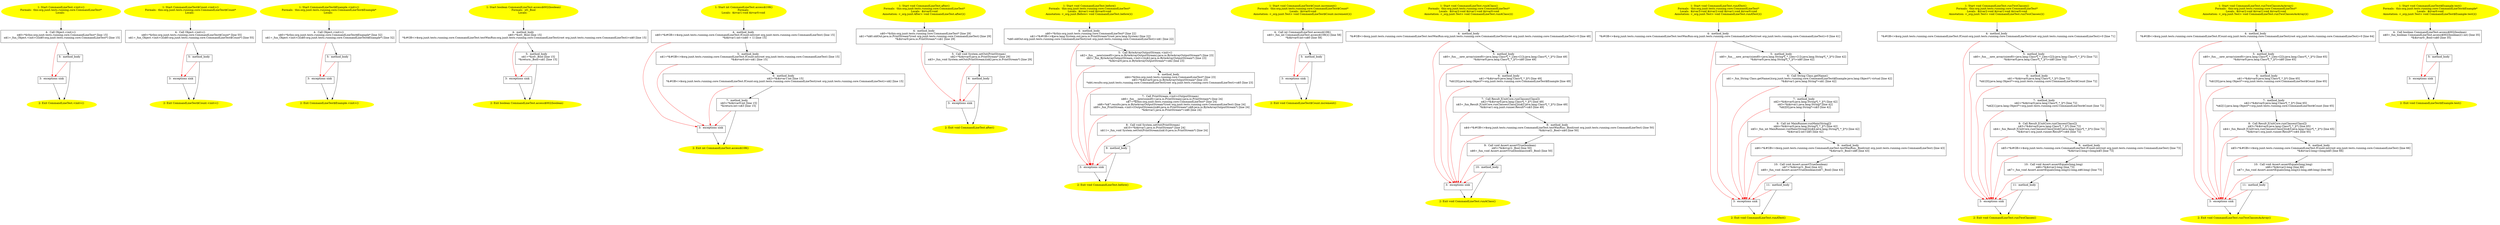 /* @generated */
digraph cfg {
"org.junit.tests.running.core.CommandLineTest.<init>().364cce3603c3205bc1cc486f27583647_1" [label="1: Start CommandLineTest.<init>()\nFormals:  this:org.junit.tests.running.core.CommandLineTest*\nLocals:  \n  " color=yellow style=filled]
	

	 "org.junit.tests.running.core.CommandLineTest.<init>().364cce3603c3205bc1cc486f27583647_1" -> "org.junit.tests.running.core.CommandLineTest.<init>().364cce3603c3205bc1cc486f27583647_4" ;
"org.junit.tests.running.core.CommandLineTest.<init>().364cce3603c3205bc1cc486f27583647_2" [label="2: Exit CommandLineTest.<init>() \n  " color=yellow style=filled]
	

"org.junit.tests.running.core.CommandLineTest.<init>().364cce3603c3205bc1cc486f27583647_3" [label="3:  exceptions sink \n  " shape="box"]
	

	 "org.junit.tests.running.core.CommandLineTest.<init>().364cce3603c3205bc1cc486f27583647_3" -> "org.junit.tests.running.core.CommandLineTest.<init>().364cce3603c3205bc1cc486f27583647_2" ;
"org.junit.tests.running.core.CommandLineTest.<init>().364cce3603c3205bc1cc486f27583647_4" [label="4:  Call Object.<init>() \n   n$0=*&this:org.junit.tests.running.core.CommandLineTest* [line 15]\n  n$1=_fun_Object.<init>()(n$0:org.junit.tests.running.core.CommandLineTest*) [line 15]\n " shape="box"]
	

	 "org.junit.tests.running.core.CommandLineTest.<init>().364cce3603c3205bc1cc486f27583647_4" -> "org.junit.tests.running.core.CommandLineTest.<init>().364cce3603c3205bc1cc486f27583647_5" ;
	 "org.junit.tests.running.core.CommandLineTest.<init>().364cce3603c3205bc1cc486f27583647_4" -> "org.junit.tests.running.core.CommandLineTest.<init>().364cce3603c3205bc1cc486f27583647_3" [color="red" ];
"org.junit.tests.running.core.CommandLineTest.<init>().364cce3603c3205bc1cc486f27583647_5" [label="5:  method_body \n  " shape="box"]
	

	 "org.junit.tests.running.core.CommandLineTest.<init>().364cce3603c3205bc1cc486f27583647_5" -> "org.junit.tests.running.core.CommandLineTest.<init>().364cce3603c3205bc1cc486f27583647_2" ;
	 "org.junit.tests.running.core.CommandLineTest.<init>().364cce3603c3205bc1cc486f27583647_5" -> "org.junit.tests.running.core.CommandLineTest.<init>().364cce3603c3205bc1cc486f27583647_3" [color="red" ];
"org.junit.tests.running.core.CommandLineTest$Count.<init>().e25b0dbac2365cd41deb9ee28bd63b7a_1" [label="1: Start CommandLineTest$Count.<init>()\nFormals:  this:org.junit.tests.running.core.CommandLineTest$Count*\nLocals:  \n  " color=yellow style=filled]
	

	 "org.junit.tests.running.core.CommandLineTest$Count.<init>().e25b0dbac2365cd41deb9ee28bd63b7a_1" -> "org.junit.tests.running.core.CommandLineTest$Count.<init>().e25b0dbac2365cd41deb9ee28bd63b7a_4" ;
"org.junit.tests.running.core.CommandLineTest$Count.<init>().e25b0dbac2365cd41deb9ee28bd63b7a_2" [label="2: Exit CommandLineTest$Count.<init>() \n  " color=yellow style=filled]
	

"org.junit.tests.running.core.CommandLineTest$Count.<init>().e25b0dbac2365cd41deb9ee28bd63b7a_3" [label="3:  exceptions sink \n  " shape="box"]
	

	 "org.junit.tests.running.core.CommandLineTest$Count.<init>().e25b0dbac2365cd41deb9ee28bd63b7a_3" -> "org.junit.tests.running.core.CommandLineTest$Count.<init>().e25b0dbac2365cd41deb9ee28bd63b7a_2" ;
"org.junit.tests.running.core.CommandLineTest$Count.<init>().e25b0dbac2365cd41deb9ee28bd63b7a_4" [label="4:  Call Object.<init>() \n   n$0=*&this:org.junit.tests.running.core.CommandLineTest$Count* [line 55]\n  n$1=_fun_Object.<init>()(n$0:org.junit.tests.running.core.CommandLineTest$Count*) [line 55]\n " shape="box"]
	

	 "org.junit.tests.running.core.CommandLineTest$Count.<init>().e25b0dbac2365cd41deb9ee28bd63b7a_4" -> "org.junit.tests.running.core.CommandLineTest$Count.<init>().e25b0dbac2365cd41deb9ee28bd63b7a_5" ;
	 "org.junit.tests.running.core.CommandLineTest$Count.<init>().e25b0dbac2365cd41deb9ee28bd63b7a_4" -> "org.junit.tests.running.core.CommandLineTest$Count.<init>().e25b0dbac2365cd41deb9ee28bd63b7a_3" [color="red" ];
"org.junit.tests.running.core.CommandLineTest$Count.<init>().e25b0dbac2365cd41deb9ee28bd63b7a_5" [label="5:  method_body \n  " shape="box"]
	

	 "org.junit.tests.running.core.CommandLineTest$Count.<init>().e25b0dbac2365cd41deb9ee28bd63b7a_5" -> "org.junit.tests.running.core.CommandLineTest$Count.<init>().e25b0dbac2365cd41deb9ee28bd63b7a_2" ;
	 "org.junit.tests.running.core.CommandLineTest$Count.<init>().e25b0dbac2365cd41deb9ee28bd63b7a_5" -> "org.junit.tests.running.core.CommandLineTest$Count.<init>().e25b0dbac2365cd41deb9ee28bd63b7a_3" [color="red" ];
"org.junit.tests.running.core.CommandLineTest$Example.<init>().1bb5bf7c57c16b6f73d00420ab14cdc1_1" [label="1: Start CommandLineTest$Example.<init>()\nFormals:  this:org.junit.tests.running.core.CommandLineTest$Example*\nLocals:  \n  " color=yellow style=filled]
	

	 "org.junit.tests.running.core.CommandLineTest$Example.<init>().1bb5bf7c57c16b6f73d00420ab14cdc1_1" -> "org.junit.tests.running.core.CommandLineTest$Example.<init>().1bb5bf7c57c16b6f73d00420ab14cdc1_4" ;
"org.junit.tests.running.core.CommandLineTest$Example.<init>().1bb5bf7c57c16b6f73d00420ab14cdc1_2" [label="2: Exit CommandLineTest$Example.<init>() \n  " color=yellow style=filled]
	

"org.junit.tests.running.core.CommandLineTest$Example.<init>().1bb5bf7c57c16b6f73d00420ab14cdc1_3" [label="3:  exceptions sink \n  " shape="box"]
	

	 "org.junit.tests.running.core.CommandLineTest$Example.<init>().1bb5bf7c57c16b6f73d00420ab14cdc1_3" -> "org.junit.tests.running.core.CommandLineTest$Example.<init>().1bb5bf7c57c16b6f73d00420ab14cdc1_2" ;
"org.junit.tests.running.core.CommandLineTest$Example.<init>().1bb5bf7c57c16b6f73d00420ab14cdc1_4" [label="4:  Call Object.<init>() \n   n$0=*&this:org.junit.tests.running.core.CommandLineTest$Example* [line 32]\n  n$1=_fun_Object.<init>()(n$0:org.junit.tests.running.core.CommandLineTest$Example*) [line 32]\n " shape="box"]
	

	 "org.junit.tests.running.core.CommandLineTest$Example.<init>().1bb5bf7c57c16b6f73d00420ab14cdc1_4" -> "org.junit.tests.running.core.CommandLineTest$Example.<init>().1bb5bf7c57c16b6f73d00420ab14cdc1_5" ;
	 "org.junit.tests.running.core.CommandLineTest$Example.<init>().1bb5bf7c57c16b6f73d00420ab14cdc1_4" -> "org.junit.tests.running.core.CommandLineTest$Example.<init>().1bb5bf7c57c16b6f73d00420ab14cdc1_3" [color="red" ];
"org.junit.tests.running.core.CommandLineTest$Example.<init>().1bb5bf7c57c16b6f73d00420ab14cdc1_5" [label="5:  method_body \n  " shape="box"]
	

	 "org.junit.tests.running.core.CommandLineTest$Example.<init>().1bb5bf7c57c16b6f73d00420ab14cdc1_5" -> "org.junit.tests.running.core.CommandLineTest$Example.<init>().1bb5bf7c57c16b6f73d00420ab14cdc1_2" ;
	 "org.junit.tests.running.core.CommandLineTest$Example.<init>().1bb5bf7c57c16b6f73d00420ab14cdc1_5" -> "org.junit.tests.running.core.CommandLineTest$Example.<init>().1bb5bf7c57c16b6f73d00420ab14cdc1_3" [color="red" ];
"org.junit.tests.running.core.CommandLineTest.access$002(boolean):boolean.7ba6ec621c0671ebbc8199d3befa2f5d_1" [label="1: Start boolean CommandLineTest.access$002(boolean)\nFormals:  x0:_Bool\nLocals:  \n  " color=yellow style=filled]
	

	 "org.junit.tests.running.core.CommandLineTest.access$002(boolean):boolean.7ba6ec621c0671ebbc8199d3befa2f5d_1" -> "org.junit.tests.running.core.CommandLineTest.access$002(boolean):boolean.7ba6ec621c0671ebbc8199d3befa2f5d_4" ;
"org.junit.tests.running.core.CommandLineTest.access$002(boolean):boolean.7ba6ec621c0671ebbc8199d3befa2f5d_2" [label="2: Exit boolean CommandLineTest.access$002(boolean) \n  " color=yellow style=filled]
	

"org.junit.tests.running.core.CommandLineTest.access$002(boolean):boolean.7ba6ec621c0671ebbc8199d3befa2f5d_3" [label="3:  exceptions sink \n  " shape="box"]
	

	 "org.junit.tests.running.core.CommandLineTest.access$002(boolean):boolean.7ba6ec621c0671ebbc8199d3befa2f5d_3" -> "org.junit.tests.running.core.CommandLineTest.access$002(boolean):boolean.7ba6ec621c0671ebbc8199d3befa2f5d_2" ;
"org.junit.tests.running.core.CommandLineTest.access$002(boolean):boolean.7ba6ec621c0671ebbc8199d3befa2f5d_4" [label="4:  method_body \n   n$0=*&x0:_Bool [line 15]\n  *&#GB<>$org.junit.tests.running.core.CommandLineTest.testWasRun:org.junit.tests.running.core.CommandLineTest(root org.junit.tests.running.core.CommandLineTest)=n$0 [line 15]\n " shape="box"]
	

	 "org.junit.tests.running.core.CommandLineTest.access$002(boolean):boolean.7ba6ec621c0671ebbc8199d3befa2f5d_4" -> "org.junit.tests.running.core.CommandLineTest.access$002(boolean):boolean.7ba6ec621c0671ebbc8199d3befa2f5d_5" ;
	 "org.junit.tests.running.core.CommandLineTest.access$002(boolean):boolean.7ba6ec621c0671ebbc8199d3befa2f5d_4" -> "org.junit.tests.running.core.CommandLineTest.access$002(boolean):boolean.7ba6ec621c0671ebbc8199d3befa2f5d_3" [color="red" ];
"org.junit.tests.running.core.CommandLineTest.access$002(boolean):boolean.7ba6ec621c0671ebbc8199d3befa2f5d_5" [label="5:  method_body \n   n$1=*&x0:_Bool [line 15]\n  *&return:_Bool=n$1 [line 15]\n " shape="box"]
	

	 "org.junit.tests.running.core.CommandLineTest.access$002(boolean):boolean.7ba6ec621c0671ebbc8199d3befa2f5d_5" -> "org.junit.tests.running.core.CommandLineTest.access$002(boolean):boolean.7ba6ec621c0671ebbc8199d3befa2f5d_2" ;
	 "org.junit.tests.running.core.CommandLineTest.access$002(boolean):boolean.7ba6ec621c0671ebbc8199d3befa2f5d_5" -> "org.junit.tests.running.core.CommandLineTest.access$002(boolean):boolean.7ba6ec621c0671ebbc8199d3befa2f5d_3" [color="red" ];
"org.junit.tests.running.core.CommandLineTest.access$108():int.fc3654101874e588a6a7722b5a68fa3a_1" [label="1: Start int CommandLineTest.access$108()\nFormals: \nLocals:  $irvar1:void $irvar0:void \n  " color=yellow style=filled]
	

	 "org.junit.tests.running.core.CommandLineTest.access$108():int.fc3654101874e588a6a7722b5a68fa3a_1" -> "org.junit.tests.running.core.CommandLineTest.access$108():int.fc3654101874e588a6a7722b5a68fa3a_4" ;
"org.junit.tests.running.core.CommandLineTest.access$108():int.fc3654101874e588a6a7722b5a68fa3a_2" [label="2: Exit int CommandLineTest.access$108() \n  " color=yellow style=filled]
	

"org.junit.tests.running.core.CommandLineTest.access$108():int.fc3654101874e588a6a7722b5a68fa3a_3" [label="3:  exceptions sink \n  " shape="box"]
	

	 "org.junit.tests.running.core.CommandLineTest.access$108():int.fc3654101874e588a6a7722b5a68fa3a_3" -> "org.junit.tests.running.core.CommandLineTest.access$108():int.fc3654101874e588a6a7722b5a68fa3a_2" ;
"org.junit.tests.running.core.CommandLineTest.access$108():int.fc3654101874e588a6a7722b5a68fa3a_4" [label="4:  method_body \n   n$0=*&#GB<>$org.junit.tests.running.core.CommandLineTest.fCount:int(root org.junit.tests.running.core.CommandLineTest) [line 15]\n  *&$irvar1:int=(n$0 + 1) [line 15]\n " shape="box"]
	

	 "org.junit.tests.running.core.CommandLineTest.access$108():int.fc3654101874e588a6a7722b5a68fa3a_4" -> "org.junit.tests.running.core.CommandLineTest.access$108():int.fc3654101874e588a6a7722b5a68fa3a_5" ;
	 "org.junit.tests.running.core.CommandLineTest.access$108():int.fc3654101874e588a6a7722b5a68fa3a_4" -> "org.junit.tests.running.core.CommandLineTest.access$108():int.fc3654101874e588a6a7722b5a68fa3a_3" [color="red" ];
"org.junit.tests.running.core.CommandLineTest.access$108():int.fc3654101874e588a6a7722b5a68fa3a_5" [label="5:  method_body \n   n$1=*&#GB<>$org.junit.tests.running.core.CommandLineTest.fCount:int(root org.junit.tests.running.core.CommandLineTest) [line 15]\n  *&$irvar0:int=n$1 [line 15]\n " shape="box"]
	

	 "org.junit.tests.running.core.CommandLineTest.access$108():int.fc3654101874e588a6a7722b5a68fa3a_5" -> "org.junit.tests.running.core.CommandLineTest.access$108():int.fc3654101874e588a6a7722b5a68fa3a_6" ;
	 "org.junit.tests.running.core.CommandLineTest.access$108():int.fc3654101874e588a6a7722b5a68fa3a_5" -> "org.junit.tests.running.core.CommandLineTest.access$108():int.fc3654101874e588a6a7722b5a68fa3a_3" [color="red" ];
"org.junit.tests.running.core.CommandLineTest.access$108():int.fc3654101874e588a6a7722b5a68fa3a_6" [label="6:  method_body \n   n$2=*&$irvar1:int [line 15]\n  *&#GB<>$org.junit.tests.running.core.CommandLineTest.fCount:org.junit.tests.running.core.CommandLineTest(root org.junit.tests.running.core.CommandLineTest)=n$2 [line 15]\n " shape="box"]
	

	 "org.junit.tests.running.core.CommandLineTest.access$108():int.fc3654101874e588a6a7722b5a68fa3a_6" -> "org.junit.tests.running.core.CommandLineTest.access$108():int.fc3654101874e588a6a7722b5a68fa3a_7" ;
	 "org.junit.tests.running.core.CommandLineTest.access$108():int.fc3654101874e588a6a7722b5a68fa3a_6" -> "org.junit.tests.running.core.CommandLineTest.access$108():int.fc3654101874e588a6a7722b5a68fa3a_3" [color="red" ];
"org.junit.tests.running.core.CommandLineTest.access$108():int.fc3654101874e588a6a7722b5a68fa3a_7" [label="7:  method_body \n   n$3=*&$irvar0:int [line 15]\n  *&return:int=n$3 [line 15]\n " shape="box"]
	

	 "org.junit.tests.running.core.CommandLineTest.access$108():int.fc3654101874e588a6a7722b5a68fa3a_7" -> "org.junit.tests.running.core.CommandLineTest.access$108():int.fc3654101874e588a6a7722b5a68fa3a_2" ;
	 "org.junit.tests.running.core.CommandLineTest.access$108():int.fc3654101874e588a6a7722b5a68fa3a_7" -> "org.junit.tests.running.core.CommandLineTest.access$108():int.fc3654101874e588a6a7722b5a68fa3a_3" [color="red" ];
"org.junit.tests.running.core.CommandLineTest.after():void.40ab70a39a703015d8ab11a7dddd33df_1" [label="1: Start void CommandLineTest.after()\nFormals:  this:org.junit.tests.running.core.CommandLineTest*\nLocals:  $irvar0:void\nAnnotation: <_org.junit.After> void CommandLineTest.after()() \n  " color=yellow style=filled]
	

	 "org.junit.tests.running.core.CommandLineTest.after():void.40ab70a39a703015d8ab11a7dddd33df_1" -> "org.junit.tests.running.core.CommandLineTest.after():void.40ab70a39a703015d8ab11a7dddd33df_4" ;
"org.junit.tests.running.core.CommandLineTest.after():void.40ab70a39a703015d8ab11a7dddd33df_2" [label="2: Exit void CommandLineTest.after() \n  " color=yellow style=filled]
	

"org.junit.tests.running.core.CommandLineTest.after():void.40ab70a39a703015d8ab11a7dddd33df_3" [label="3:  exceptions sink \n  " shape="box"]
	

	 "org.junit.tests.running.core.CommandLineTest.after():void.40ab70a39a703015d8ab11a7dddd33df_3" -> "org.junit.tests.running.core.CommandLineTest.after():void.40ab70a39a703015d8ab11a7dddd33df_2" ;
"org.junit.tests.running.core.CommandLineTest.after():void.40ab70a39a703015d8ab11a7dddd33df_4" [label="4:  method_body \n   n$0=*&this:org.junit.tests.running.core.CommandLineTest* [line 29]\n  n$1=*n$0.oldOut:java.io.PrintStream*(root org.junit.tests.running.core.CommandLineTest) [line 29]\n  *&$irvar0:java.io.PrintStream*=n$1 [line 29]\n " shape="box"]
	

	 "org.junit.tests.running.core.CommandLineTest.after():void.40ab70a39a703015d8ab11a7dddd33df_4" -> "org.junit.tests.running.core.CommandLineTest.after():void.40ab70a39a703015d8ab11a7dddd33df_5" ;
	 "org.junit.tests.running.core.CommandLineTest.after():void.40ab70a39a703015d8ab11a7dddd33df_4" -> "org.junit.tests.running.core.CommandLineTest.after():void.40ab70a39a703015d8ab11a7dddd33df_3" [color="red" ];
"org.junit.tests.running.core.CommandLineTest.after():void.40ab70a39a703015d8ab11a7dddd33df_5" [label="5:  Call void System.setOut(PrintStream) \n   n$2=*&$irvar0:java.io.PrintStream* [line 29]\n  n$3=_fun_void System.setOut(PrintStream)(n$2:java.io.PrintStream*) [line 29]\n " shape="box"]
	

	 "org.junit.tests.running.core.CommandLineTest.after():void.40ab70a39a703015d8ab11a7dddd33df_5" -> "org.junit.tests.running.core.CommandLineTest.after():void.40ab70a39a703015d8ab11a7dddd33df_6" ;
	 "org.junit.tests.running.core.CommandLineTest.after():void.40ab70a39a703015d8ab11a7dddd33df_5" -> "org.junit.tests.running.core.CommandLineTest.after():void.40ab70a39a703015d8ab11a7dddd33df_3" [color="red" ];
"org.junit.tests.running.core.CommandLineTest.after():void.40ab70a39a703015d8ab11a7dddd33df_6" [label="6:  method_body \n  " shape="box"]
	

	 "org.junit.tests.running.core.CommandLineTest.after():void.40ab70a39a703015d8ab11a7dddd33df_6" -> "org.junit.tests.running.core.CommandLineTest.after():void.40ab70a39a703015d8ab11a7dddd33df_2" ;
	 "org.junit.tests.running.core.CommandLineTest.after():void.40ab70a39a703015d8ab11a7dddd33df_6" -> "org.junit.tests.running.core.CommandLineTest.after():void.40ab70a39a703015d8ab11a7dddd33df_3" [color="red" ];
"org.junit.tests.running.core.CommandLineTest.before():void.485688bfcfd12784f621c52adf731469_1" [label="1: Start void CommandLineTest.before()\nFormals:  this:org.junit.tests.running.core.CommandLineTest*\nLocals:  $irvar1:void $irvar0:void\nAnnotation: <_org.junit.Before> void CommandLineTest.before()() \n  " color=yellow style=filled]
	

	 "org.junit.tests.running.core.CommandLineTest.before():void.485688bfcfd12784f621c52adf731469_1" -> "org.junit.tests.running.core.CommandLineTest.before():void.485688bfcfd12784f621c52adf731469_4" ;
"org.junit.tests.running.core.CommandLineTest.before():void.485688bfcfd12784f621c52adf731469_2" [label="2: Exit void CommandLineTest.before() \n  " color=yellow style=filled]
	

"org.junit.tests.running.core.CommandLineTest.before():void.485688bfcfd12784f621c52adf731469_3" [label="3:  exceptions sink \n  " shape="box"]
	

	 "org.junit.tests.running.core.CommandLineTest.before():void.485688bfcfd12784f621c52adf731469_3" -> "org.junit.tests.running.core.CommandLineTest.before():void.485688bfcfd12784f621c52adf731469_2" ;
"org.junit.tests.running.core.CommandLineTest.before():void.485688bfcfd12784f621c52adf731469_4" [label="4:  method_body \n   n$0=*&this:org.junit.tests.running.core.CommandLineTest* [line 22]\n  n$1=*&#GB<>$java.lang.System.out:java.io.PrintStream*(root java.lang.System) [line 22]\n  *n$0.oldOut:org.junit.tests.running.core.CommandLineTest(root org.junit.tests.running.core.CommandLineTest)=n$1 [line 22]\n " shape="box"]
	

	 "org.junit.tests.running.core.CommandLineTest.before():void.485688bfcfd12784f621c52adf731469_4" -> "org.junit.tests.running.core.CommandLineTest.before():void.485688bfcfd12784f621c52adf731469_5" ;
	 "org.junit.tests.running.core.CommandLineTest.before():void.485688bfcfd12784f621c52adf731469_4" -> "org.junit.tests.running.core.CommandLineTest.before():void.485688bfcfd12784f621c52adf731469_3" [color="red" ];
"org.junit.tests.running.core.CommandLineTest.before():void.485688bfcfd12784f621c52adf731469_5" [label="5:  Call ByteArrayOutputStream.<init>() \n   n$2=_fun___new(sizeof(t=java.io.ByteArrayOutputStream):java.io.ByteArrayOutputStream*) [line 23]\n  n$3=_fun_ByteArrayOutputStream.<init>()(n$2:java.io.ByteArrayOutputStream*) [line 23]\n  *&$irvar0:java.io.ByteArrayOutputStream*=n$2 [line 23]\n " shape="box"]
	

	 "org.junit.tests.running.core.CommandLineTest.before():void.485688bfcfd12784f621c52adf731469_5" -> "org.junit.tests.running.core.CommandLineTest.before():void.485688bfcfd12784f621c52adf731469_6" ;
	 "org.junit.tests.running.core.CommandLineTest.before():void.485688bfcfd12784f621c52adf731469_5" -> "org.junit.tests.running.core.CommandLineTest.before():void.485688bfcfd12784f621c52adf731469_3" [color="red" ];
"org.junit.tests.running.core.CommandLineTest.before():void.485688bfcfd12784f621c52adf731469_6" [label="6:  method_body \n   n$4=*&this:org.junit.tests.running.core.CommandLineTest* [line 23]\n  n$5=*&$irvar0:java.io.ByteArrayOutputStream* [line 23]\n  *n$4.results:org.junit.tests.running.core.CommandLineTest(root org.junit.tests.running.core.CommandLineTest)=n$5 [line 23]\n " shape="box"]
	

	 "org.junit.tests.running.core.CommandLineTest.before():void.485688bfcfd12784f621c52adf731469_6" -> "org.junit.tests.running.core.CommandLineTest.before():void.485688bfcfd12784f621c52adf731469_7" ;
	 "org.junit.tests.running.core.CommandLineTest.before():void.485688bfcfd12784f621c52adf731469_6" -> "org.junit.tests.running.core.CommandLineTest.before():void.485688bfcfd12784f621c52adf731469_3" [color="red" ];
"org.junit.tests.running.core.CommandLineTest.before():void.485688bfcfd12784f621c52adf731469_7" [label="7:  Call PrintStream.<init>(OutputStream) \n   n$6=_fun___new(sizeof(t=java.io.PrintStream):java.io.PrintStream*) [line 24]\n  n$7=*&this:org.junit.tests.running.core.CommandLineTest* [line 24]\n  n$8=*n$7.results:java.io.ByteArrayOutputStream*(root org.junit.tests.running.core.CommandLineTest) [line 24]\n  n$9=_fun_PrintStream.<init>(OutputStream)(n$6:java.io.PrintStream*,n$8:java.io.ByteArrayOutputStream*) [line 24]\n  *&$irvar1:java.io.PrintStream*=n$6 [line 24]\n " shape="box"]
	

	 "org.junit.tests.running.core.CommandLineTest.before():void.485688bfcfd12784f621c52adf731469_7" -> "org.junit.tests.running.core.CommandLineTest.before():void.485688bfcfd12784f621c52adf731469_8" ;
	 "org.junit.tests.running.core.CommandLineTest.before():void.485688bfcfd12784f621c52adf731469_7" -> "org.junit.tests.running.core.CommandLineTest.before():void.485688bfcfd12784f621c52adf731469_3" [color="red" ];
"org.junit.tests.running.core.CommandLineTest.before():void.485688bfcfd12784f621c52adf731469_8" [label="8:  Call void System.setOut(PrintStream) \n   n$10=*&$irvar1:java.io.PrintStream* [line 24]\n  n$11=_fun_void System.setOut(PrintStream)(n$10:java.io.PrintStream*) [line 24]\n " shape="box"]
	

	 "org.junit.tests.running.core.CommandLineTest.before():void.485688bfcfd12784f621c52adf731469_8" -> "org.junit.tests.running.core.CommandLineTest.before():void.485688bfcfd12784f621c52adf731469_9" ;
	 "org.junit.tests.running.core.CommandLineTest.before():void.485688bfcfd12784f621c52adf731469_8" -> "org.junit.tests.running.core.CommandLineTest.before():void.485688bfcfd12784f621c52adf731469_3" [color="red" ];
"org.junit.tests.running.core.CommandLineTest.before():void.485688bfcfd12784f621c52adf731469_9" [label="9:  method_body \n  " shape="box"]
	

	 "org.junit.tests.running.core.CommandLineTest.before():void.485688bfcfd12784f621c52adf731469_9" -> "org.junit.tests.running.core.CommandLineTest.before():void.485688bfcfd12784f621c52adf731469_2" ;
	 "org.junit.tests.running.core.CommandLineTest.before():void.485688bfcfd12784f621c52adf731469_9" -> "org.junit.tests.running.core.CommandLineTest.before():void.485688bfcfd12784f621c52adf731469_3" [color="red" ];
"org.junit.tests.running.core.CommandLineTest$Count.increment():void.8dee3e00a0cf6829e2a9ecafc780caec_1" [label="1: Start void CommandLineTest$Count.increment()\nFormals:  this:org.junit.tests.running.core.CommandLineTest$Count*\nLocals:  $irvar0:void\nAnnotation: <_org.junit.Test> void CommandLineTest$Count.increment()() \n  " color=yellow style=filled]
	

	 "org.junit.tests.running.core.CommandLineTest$Count.increment():void.8dee3e00a0cf6829e2a9ecafc780caec_1" -> "org.junit.tests.running.core.CommandLineTest$Count.increment():void.8dee3e00a0cf6829e2a9ecafc780caec_4" ;
"org.junit.tests.running.core.CommandLineTest$Count.increment():void.8dee3e00a0cf6829e2a9ecafc780caec_2" [label="2: Exit void CommandLineTest$Count.increment() \n  " color=yellow style=filled]
	

"org.junit.tests.running.core.CommandLineTest$Count.increment():void.8dee3e00a0cf6829e2a9ecafc780caec_3" [label="3:  exceptions sink \n  " shape="box"]
	

	 "org.junit.tests.running.core.CommandLineTest$Count.increment():void.8dee3e00a0cf6829e2a9ecafc780caec_3" -> "org.junit.tests.running.core.CommandLineTest$Count.increment():void.8dee3e00a0cf6829e2a9ecafc780caec_2" ;
"org.junit.tests.running.core.CommandLineTest$Count.increment():void.8dee3e00a0cf6829e2a9ecafc780caec_4" [label="4:  Call int CommandLineTest.access$108() \n   n$0=_fun_int CommandLineTest.access$108()() [line 58]\n  *&$irvar0:int=n$0 [line 58]\n " shape="box"]
	

	 "org.junit.tests.running.core.CommandLineTest$Count.increment():void.8dee3e00a0cf6829e2a9ecafc780caec_4" -> "org.junit.tests.running.core.CommandLineTest$Count.increment():void.8dee3e00a0cf6829e2a9ecafc780caec_5" ;
	 "org.junit.tests.running.core.CommandLineTest$Count.increment():void.8dee3e00a0cf6829e2a9ecafc780caec_4" -> "org.junit.tests.running.core.CommandLineTest$Count.increment():void.8dee3e00a0cf6829e2a9ecafc780caec_3" [color="red" ];
"org.junit.tests.running.core.CommandLineTest$Count.increment():void.8dee3e00a0cf6829e2a9ecafc780caec_5" [label="5:  method_body \n  " shape="box"]
	

	 "org.junit.tests.running.core.CommandLineTest$Count.increment():void.8dee3e00a0cf6829e2a9ecafc780caec_5" -> "org.junit.tests.running.core.CommandLineTest$Count.increment():void.8dee3e00a0cf6829e2a9ecafc780caec_2" ;
	 "org.junit.tests.running.core.CommandLineTest$Count.increment():void.8dee3e00a0cf6829e2a9ecafc780caec_5" -> "org.junit.tests.running.core.CommandLineTest$Count.increment():void.8dee3e00a0cf6829e2a9ecafc780caec_3" [color="red" ];
"org.junit.tests.running.core.CommandLineTest.runAClass():void.3b772e4c5e41f60da26725aea394eea7_1" [label="1: Start void CommandLineTest.runAClass()\nFormals:  this:org.junit.tests.running.core.CommandLineTest*\nLocals:  $irvar2:void $irvar1:void $irvar0:void\nAnnotation: <_org.junit.Test> void CommandLineTest.runAClass()() \n  " color=yellow style=filled]
	

	 "org.junit.tests.running.core.CommandLineTest.runAClass():void.3b772e4c5e41f60da26725aea394eea7_1" -> "org.junit.tests.running.core.CommandLineTest.runAClass():void.3b772e4c5e41f60da26725aea394eea7_4" ;
"org.junit.tests.running.core.CommandLineTest.runAClass():void.3b772e4c5e41f60da26725aea394eea7_2" [label="2: Exit void CommandLineTest.runAClass() \n  " color=yellow style=filled]
	

"org.junit.tests.running.core.CommandLineTest.runAClass():void.3b772e4c5e41f60da26725aea394eea7_3" [label="3:  exceptions sink \n  " shape="box"]
	

	 "org.junit.tests.running.core.CommandLineTest.runAClass():void.3b772e4c5e41f60da26725aea394eea7_3" -> "org.junit.tests.running.core.CommandLineTest.runAClass():void.3b772e4c5e41f60da26725aea394eea7_2" ;
"org.junit.tests.running.core.CommandLineTest.runAClass():void.3b772e4c5e41f60da26725aea394eea7_4" [label="4:  method_body \n   *&#GB<>$org.junit.tests.running.core.CommandLineTest.testWasRun:org.junit.tests.running.core.CommandLineTest(root org.junit.tests.running.core.CommandLineTest)=0 [line 48]\n " shape="box"]
	

	 "org.junit.tests.running.core.CommandLineTest.runAClass():void.3b772e4c5e41f60da26725aea394eea7_4" -> "org.junit.tests.running.core.CommandLineTest.runAClass():void.3b772e4c5e41f60da26725aea394eea7_5" ;
	 "org.junit.tests.running.core.CommandLineTest.runAClass():void.3b772e4c5e41f60da26725aea394eea7_4" -> "org.junit.tests.running.core.CommandLineTest.runAClass():void.3b772e4c5e41f60da26725aea394eea7_3" [color="red" ];
"org.junit.tests.running.core.CommandLineTest.runAClass():void.3b772e4c5e41f60da26725aea394eea7_5" [label="5:  method_body \n   n$0=_fun___new_array(sizeof(t=java.lang.Class*[_*_];len=[1]):java.lang.Class*[_*_](*)) [line 49]\n  *&$irvar0:java.lang.Class*[_*_](*)=n$0 [line 49]\n " shape="box"]
	

	 "org.junit.tests.running.core.CommandLineTest.runAClass():void.3b772e4c5e41f60da26725aea394eea7_5" -> "org.junit.tests.running.core.CommandLineTest.runAClass():void.3b772e4c5e41f60da26725aea394eea7_6" ;
	 "org.junit.tests.running.core.CommandLineTest.runAClass():void.3b772e4c5e41f60da26725aea394eea7_5" -> "org.junit.tests.running.core.CommandLineTest.runAClass():void.3b772e4c5e41f60da26725aea394eea7_3" [color="red" ];
"org.junit.tests.running.core.CommandLineTest.runAClass():void.3b772e4c5e41f60da26725aea394eea7_6" [label="6:  method_body \n   n$1=*&$irvar0:java.lang.Class*[_*_](*) [line 49]\n  *n$1[0]:java.lang.Object*=org.junit.tests.running.core.CommandLineTest$Example [line 49]\n " shape="box"]
	

	 "org.junit.tests.running.core.CommandLineTest.runAClass():void.3b772e4c5e41f60da26725aea394eea7_6" -> "org.junit.tests.running.core.CommandLineTest.runAClass():void.3b772e4c5e41f60da26725aea394eea7_7" ;
	 "org.junit.tests.running.core.CommandLineTest.runAClass():void.3b772e4c5e41f60da26725aea394eea7_6" -> "org.junit.tests.running.core.CommandLineTest.runAClass():void.3b772e4c5e41f60da26725aea394eea7_3" [color="red" ];
"org.junit.tests.running.core.CommandLineTest.runAClass():void.3b772e4c5e41f60da26725aea394eea7_7" [label="7:  Call Result JUnitCore.runClasses(Class[]) \n   n$2=*&$irvar0:java.lang.Class*[_*_](*) [line 49]\n  n$3=_fun_Result JUnitCore.runClasses(Class[])(n$2:java.lang.Class*[_*_](*)) [line 49]\n  *&$irvar1:org.junit.runner.Result*=n$3 [line 49]\n " shape="box"]
	

	 "org.junit.tests.running.core.CommandLineTest.runAClass():void.3b772e4c5e41f60da26725aea394eea7_7" -> "org.junit.tests.running.core.CommandLineTest.runAClass():void.3b772e4c5e41f60da26725aea394eea7_8" ;
	 "org.junit.tests.running.core.CommandLineTest.runAClass():void.3b772e4c5e41f60da26725aea394eea7_7" -> "org.junit.tests.running.core.CommandLineTest.runAClass():void.3b772e4c5e41f60da26725aea394eea7_3" [color="red" ];
"org.junit.tests.running.core.CommandLineTest.runAClass():void.3b772e4c5e41f60da26725aea394eea7_8" [label="8:  method_body \n   n$4=*&#GB<>$org.junit.tests.running.core.CommandLineTest.testWasRun:_Bool(root org.junit.tests.running.core.CommandLineTest) [line 50]\n  *&$irvar2:_Bool=n$4 [line 50]\n " shape="box"]
	

	 "org.junit.tests.running.core.CommandLineTest.runAClass():void.3b772e4c5e41f60da26725aea394eea7_8" -> "org.junit.tests.running.core.CommandLineTest.runAClass():void.3b772e4c5e41f60da26725aea394eea7_9" ;
	 "org.junit.tests.running.core.CommandLineTest.runAClass():void.3b772e4c5e41f60da26725aea394eea7_8" -> "org.junit.tests.running.core.CommandLineTest.runAClass():void.3b772e4c5e41f60da26725aea394eea7_3" [color="red" ];
"org.junit.tests.running.core.CommandLineTest.runAClass():void.3b772e4c5e41f60da26725aea394eea7_9" [label="9:  Call void Assert.assertTrue(boolean) \n   n$5=*&$irvar2:_Bool [line 50]\n  n$6=_fun_void Assert.assertTrue(boolean)(n$5:_Bool) [line 50]\n " shape="box"]
	

	 "org.junit.tests.running.core.CommandLineTest.runAClass():void.3b772e4c5e41f60da26725aea394eea7_9" -> "org.junit.tests.running.core.CommandLineTest.runAClass():void.3b772e4c5e41f60da26725aea394eea7_10" ;
	 "org.junit.tests.running.core.CommandLineTest.runAClass():void.3b772e4c5e41f60da26725aea394eea7_9" -> "org.junit.tests.running.core.CommandLineTest.runAClass():void.3b772e4c5e41f60da26725aea394eea7_3" [color="red" ];
"org.junit.tests.running.core.CommandLineTest.runAClass():void.3b772e4c5e41f60da26725aea394eea7_10" [label="10:  method_body \n  " shape="box"]
	

	 "org.junit.tests.running.core.CommandLineTest.runAClass():void.3b772e4c5e41f60da26725aea394eea7_10" -> "org.junit.tests.running.core.CommandLineTest.runAClass():void.3b772e4c5e41f60da26725aea394eea7_2" ;
	 "org.junit.tests.running.core.CommandLineTest.runAClass():void.3b772e4c5e41f60da26725aea394eea7_10" -> "org.junit.tests.running.core.CommandLineTest.runAClass():void.3b772e4c5e41f60da26725aea394eea7_3" [color="red" ];
"org.junit.tests.running.core.CommandLineTest.runATest():void.3e07a0fe8d4194c3d81ebabe9ff9265f_1" [label="1: Start void CommandLineTest.runATest()\nFormals:  this:org.junit.tests.running.core.CommandLineTest*\nLocals:  $irvar3:void $irvar2:void $irvar1:void $irvar0:void\nAnnotation: <_org.junit.Test> void CommandLineTest.runATest()() \n  " color=yellow style=filled]
	

	 "org.junit.tests.running.core.CommandLineTest.runATest():void.3e07a0fe8d4194c3d81ebabe9ff9265f_1" -> "org.junit.tests.running.core.CommandLineTest.runATest():void.3e07a0fe8d4194c3d81ebabe9ff9265f_4" ;
"org.junit.tests.running.core.CommandLineTest.runATest():void.3e07a0fe8d4194c3d81ebabe9ff9265f_2" [label="2: Exit void CommandLineTest.runATest() \n  " color=yellow style=filled]
	

"org.junit.tests.running.core.CommandLineTest.runATest():void.3e07a0fe8d4194c3d81ebabe9ff9265f_3" [label="3:  exceptions sink \n  " shape="box"]
	

	 "org.junit.tests.running.core.CommandLineTest.runATest():void.3e07a0fe8d4194c3d81ebabe9ff9265f_3" -> "org.junit.tests.running.core.CommandLineTest.runATest():void.3e07a0fe8d4194c3d81ebabe9ff9265f_2" ;
"org.junit.tests.running.core.CommandLineTest.runATest():void.3e07a0fe8d4194c3d81ebabe9ff9265f_4" [label="4:  method_body \n   *&#GB<>$org.junit.tests.running.core.CommandLineTest.testWasRun:org.junit.tests.running.core.CommandLineTest(root org.junit.tests.running.core.CommandLineTest)=0 [line 41]\n " shape="box"]
	

	 "org.junit.tests.running.core.CommandLineTest.runATest():void.3e07a0fe8d4194c3d81ebabe9ff9265f_4" -> "org.junit.tests.running.core.CommandLineTest.runATest():void.3e07a0fe8d4194c3d81ebabe9ff9265f_5" ;
	 "org.junit.tests.running.core.CommandLineTest.runATest():void.3e07a0fe8d4194c3d81ebabe9ff9265f_4" -> "org.junit.tests.running.core.CommandLineTest.runATest():void.3e07a0fe8d4194c3d81ebabe9ff9265f_3" [color="red" ];
"org.junit.tests.running.core.CommandLineTest.runATest():void.3e07a0fe8d4194c3d81ebabe9ff9265f_5" [label="5:  method_body \n   n$0=_fun___new_array(sizeof(t=java.lang.String*[_*_];len=[1]):java.lang.String*[_*_](*)) [line 42]\n  *&$irvar0:java.lang.String*[_*_](*)=n$0 [line 42]\n " shape="box"]
	

	 "org.junit.tests.running.core.CommandLineTest.runATest():void.3e07a0fe8d4194c3d81ebabe9ff9265f_5" -> "org.junit.tests.running.core.CommandLineTest.runATest():void.3e07a0fe8d4194c3d81ebabe9ff9265f_6" ;
	 "org.junit.tests.running.core.CommandLineTest.runATest():void.3e07a0fe8d4194c3d81ebabe9ff9265f_5" -> "org.junit.tests.running.core.CommandLineTest.runATest():void.3e07a0fe8d4194c3d81ebabe9ff9265f_3" [color="red" ];
"org.junit.tests.running.core.CommandLineTest.runATest():void.3e07a0fe8d4194c3d81ebabe9ff9265f_6" [label="6:  Call String Class.getName() \n   n$1=_fun_String Class.getName()(org.junit.tests.running.core.CommandLineTest$Example:java.lang.Object*) virtual [line 42]\n  *&$irvar1:java.lang.String*=n$1 [line 42]\n " shape="box"]
	

	 "org.junit.tests.running.core.CommandLineTest.runATest():void.3e07a0fe8d4194c3d81ebabe9ff9265f_6" -> "org.junit.tests.running.core.CommandLineTest.runATest():void.3e07a0fe8d4194c3d81ebabe9ff9265f_7" ;
	 "org.junit.tests.running.core.CommandLineTest.runATest():void.3e07a0fe8d4194c3d81ebabe9ff9265f_6" -> "org.junit.tests.running.core.CommandLineTest.runATest():void.3e07a0fe8d4194c3d81ebabe9ff9265f_3" [color="red" ];
"org.junit.tests.running.core.CommandLineTest.runATest():void.3e07a0fe8d4194c3d81ebabe9ff9265f_7" [label="7:  method_body \n   n$2=*&$irvar0:java.lang.String*[_*_](*) [line 42]\n  n$3=*&$irvar1:java.lang.String* [line 42]\n  *n$2[0]:java.lang.String*=n$3 [line 42]\n " shape="box"]
	

	 "org.junit.tests.running.core.CommandLineTest.runATest():void.3e07a0fe8d4194c3d81ebabe9ff9265f_7" -> "org.junit.tests.running.core.CommandLineTest.runATest():void.3e07a0fe8d4194c3d81ebabe9ff9265f_8" ;
	 "org.junit.tests.running.core.CommandLineTest.runATest():void.3e07a0fe8d4194c3d81ebabe9ff9265f_7" -> "org.junit.tests.running.core.CommandLineTest.runATest():void.3e07a0fe8d4194c3d81ebabe9ff9265f_3" [color="red" ];
"org.junit.tests.running.core.CommandLineTest.runATest():void.3e07a0fe8d4194c3d81ebabe9ff9265f_8" [label="8:  Call int MainRunner.runMain(String[]) \n   n$4=*&$irvar0:java.lang.String*[_*_](*) [line 42]\n  n$5=_fun_int MainRunner.runMain(String[])(n$4:java.lang.String*[_*_](*)) [line 42]\n  *&$irvar2:int=n$5 [line 42]\n " shape="box"]
	

	 "org.junit.tests.running.core.CommandLineTest.runATest():void.3e07a0fe8d4194c3d81ebabe9ff9265f_8" -> "org.junit.tests.running.core.CommandLineTest.runATest():void.3e07a0fe8d4194c3d81ebabe9ff9265f_9" ;
	 "org.junit.tests.running.core.CommandLineTest.runATest():void.3e07a0fe8d4194c3d81ebabe9ff9265f_8" -> "org.junit.tests.running.core.CommandLineTest.runATest():void.3e07a0fe8d4194c3d81ebabe9ff9265f_3" [color="red" ];
"org.junit.tests.running.core.CommandLineTest.runATest():void.3e07a0fe8d4194c3d81ebabe9ff9265f_9" [label="9:  method_body \n   n$6=*&#GB<>$org.junit.tests.running.core.CommandLineTest.testWasRun:_Bool(root org.junit.tests.running.core.CommandLineTest) [line 43]\n  *&$irvar3:_Bool=n$6 [line 43]\n " shape="box"]
	

	 "org.junit.tests.running.core.CommandLineTest.runATest():void.3e07a0fe8d4194c3d81ebabe9ff9265f_9" -> "org.junit.tests.running.core.CommandLineTest.runATest():void.3e07a0fe8d4194c3d81ebabe9ff9265f_10" ;
	 "org.junit.tests.running.core.CommandLineTest.runATest():void.3e07a0fe8d4194c3d81ebabe9ff9265f_9" -> "org.junit.tests.running.core.CommandLineTest.runATest():void.3e07a0fe8d4194c3d81ebabe9ff9265f_3" [color="red" ];
"org.junit.tests.running.core.CommandLineTest.runATest():void.3e07a0fe8d4194c3d81ebabe9ff9265f_10" [label="10:  Call void Assert.assertTrue(boolean) \n   n$7=*&$irvar3:_Bool [line 43]\n  n$8=_fun_void Assert.assertTrue(boolean)(n$7:_Bool) [line 43]\n " shape="box"]
	

	 "org.junit.tests.running.core.CommandLineTest.runATest():void.3e07a0fe8d4194c3d81ebabe9ff9265f_10" -> "org.junit.tests.running.core.CommandLineTest.runATest():void.3e07a0fe8d4194c3d81ebabe9ff9265f_11" ;
	 "org.junit.tests.running.core.CommandLineTest.runATest():void.3e07a0fe8d4194c3d81ebabe9ff9265f_10" -> "org.junit.tests.running.core.CommandLineTest.runATest():void.3e07a0fe8d4194c3d81ebabe9ff9265f_3" [color="red" ];
"org.junit.tests.running.core.CommandLineTest.runATest():void.3e07a0fe8d4194c3d81ebabe9ff9265f_11" [label="11:  method_body \n  " shape="box"]
	

	 "org.junit.tests.running.core.CommandLineTest.runATest():void.3e07a0fe8d4194c3d81ebabe9ff9265f_11" -> "org.junit.tests.running.core.CommandLineTest.runATest():void.3e07a0fe8d4194c3d81ebabe9ff9265f_2" ;
	 "org.junit.tests.running.core.CommandLineTest.runATest():void.3e07a0fe8d4194c3d81ebabe9ff9265f_11" -> "org.junit.tests.running.core.CommandLineTest.runATest():void.3e07a0fe8d4194c3d81ebabe9ff9265f_3" [color="red" ];
"org.junit.tests.running.core.CommandLineTest.runTwoClasses():void.127ddc4d0a3cc390e4c16bb778bd857a_1" [label="1: Start void CommandLineTest.runTwoClasses()\nFormals:  this:org.junit.tests.running.core.CommandLineTest*\nLocals:  $irvar2:void $irvar1:void $irvar0:void\nAnnotation: <_org.junit.Test> void CommandLineTest.runTwoClasses()() \n  " color=yellow style=filled]
	

	 "org.junit.tests.running.core.CommandLineTest.runTwoClasses():void.127ddc4d0a3cc390e4c16bb778bd857a_1" -> "org.junit.tests.running.core.CommandLineTest.runTwoClasses():void.127ddc4d0a3cc390e4c16bb778bd857a_4" ;
"org.junit.tests.running.core.CommandLineTest.runTwoClasses():void.127ddc4d0a3cc390e4c16bb778bd857a_2" [label="2: Exit void CommandLineTest.runTwoClasses() \n  " color=yellow style=filled]
	

"org.junit.tests.running.core.CommandLineTest.runTwoClasses():void.127ddc4d0a3cc390e4c16bb778bd857a_3" [label="3:  exceptions sink \n  " shape="box"]
	

	 "org.junit.tests.running.core.CommandLineTest.runTwoClasses():void.127ddc4d0a3cc390e4c16bb778bd857a_3" -> "org.junit.tests.running.core.CommandLineTest.runTwoClasses():void.127ddc4d0a3cc390e4c16bb778bd857a_2" ;
"org.junit.tests.running.core.CommandLineTest.runTwoClasses():void.127ddc4d0a3cc390e4c16bb778bd857a_4" [label="4:  method_body \n   *&#GB<>$org.junit.tests.running.core.CommandLineTest.fCount:org.junit.tests.running.core.CommandLineTest(root org.junit.tests.running.core.CommandLineTest)=0 [line 71]\n " shape="box"]
	

	 "org.junit.tests.running.core.CommandLineTest.runTwoClasses():void.127ddc4d0a3cc390e4c16bb778bd857a_4" -> "org.junit.tests.running.core.CommandLineTest.runTwoClasses():void.127ddc4d0a3cc390e4c16bb778bd857a_5" ;
	 "org.junit.tests.running.core.CommandLineTest.runTwoClasses():void.127ddc4d0a3cc390e4c16bb778bd857a_4" -> "org.junit.tests.running.core.CommandLineTest.runTwoClasses():void.127ddc4d0a3cc390e4c16bb778bd857a_3" [color="red" ];
"org.junit.tests.running.core.CommandLineTest.runTwoClasses():void.127ddc4d0a3cc390e4c16bb778bd857a_5" [label="5:  method_body \n   n$0=_fun___new_array(sizeof(t=java.lang.Class*[_*_];len=[2]):java.lang.Class*[_*_](*)) [line 72]\n  *&$irvar0:java.lang.Class*[_*_](*)=n$0 [line 72]\n " shape="box"]
	

	 "org.junit.tests.running.core.CommandLineTest.runTwoClasses():void.127ddc4d0a3cc390e4c16bb778bd857a_5" -> "org.junit.tests.running.core.CommandLineTest.runTwoClasses():void.127ddc4d0a3cc390e4c16bb778bd857a_6" ;
	 "org.junit.tests.running.core.CommandLineTest.runTwoClasses():void.127ddc4d0a3cc390e4c16bb778bd857a_5" -> "org.junit.tests.running.core.CommandLineTest.runTwoClasses():void.127ddc4d0a3cc390e4c16bb778bd857a_3" [color="red" ];
"org.junit.tests.running.core.CommandLineTest.runTwoClasses():void.127ddc4d0a3cc390e4c16bb778bd857a_6" [label="6:  method_body \n   n$1=*&$irvar0:java.lang.Class*[_*_](*) [line 72]\n  *n$1[0]:java.lang.Object*=org.junit.tests.running.core.CommandLineTest$Count [line 72]\n " shape="box"]
	

	 "org.junit.tests.running.core.CommandLineTest.runTwoClasses():void.127ddc4d0a3cc390e4c16bb778bd857a_6" -> "org.junit.tests.running.core.CommandLineTest.runTwoClasses():void.127ddc4d0a3cc390e4c16bb778bd857a_7" ;
	 "org.junit.tests.running.core.CommandLineTest.runTwoClasses():void.127ddc4d0a3cc390e4c16bb778bd857a_6" -> "org.junit.tests.running.core.CommandLineTest.runTwoClasses():void.127ddc4d0a3cc390e4c16bb778bd857a_3" [color="red" ];
"org.junit.tests.running.core.CommandLineTest.runTwoClasses():void.127ddc4d0a3cc390e4c16bb778bd857a_7" [label="7:  method_body \n   n$2=*&$irvar0:java.lang.Class*[_*_](*) [line 72]\n  *n$2[1]:java.lang.Object*=org.junit.tests.running.core.CommandLineTest$Count [line 72]\n " shape="box"]
	

	 "org.junit.tests.running.core.CommandLineTest.runTwoClasses():void.127ddc4d0a3cc390e4c16bb778bd857a_7" -> "org.junit.tests.running.core.CommandLineTest.runTwoClasses():void.127ddc4d0a3cc390e4c16bb778bd857a_8" ;
	 "org.junit.tests.running.core.CommandLineTest.runTwoClasses():void.127ddc4d0a3cc390e4c16bb778bd857a_7" -> "org.junit.tests.running.core.CommandLineTest.runTwoClasses():void.127ddc4d0a3cc390e4c16bb778bd857a_3" [color="red" ];
"org.junit.tests.running.core.CommandLineTest.runTwoClasses():void.127ddc4d0a3cc390e4c16bb778bd857a_8" [label="8:  Call Result JUnitCore.runClasses(Class[]) \n   n$3=*&$irvar0:java.lang.Class*[_*_](*) [line 72]\n  n$4=_fun_Result JUnitCore.runClasses(Class[])(n$3:java.lang.Class*[_*_](*)) [line 72]\n  *&$irvar1:org.junit.runner.Result*=n$4 [line 72]\n " shape="box"]
	

	 "org.junit.tests.running.core.CommandLineTest.runTwoClasses():void.127ddc4d0a3cc390e4c16bb778bd857a_8" -> "org.junit.tests.running.core.CommandLineTest.runTwoClasses():void.127ddc4d0a3cc390e4c16bb778bd857a_9" ;
	 "org.junit.tests.running.core.CommandLineTest.runTwoClasses():void.127ddc4d0a3cc390e4c16bb778bd857a_8" -> "org.junit.tests.running.core.CommandLineTest.runTwoClasses():void.127ddc4d0a3cc390e4c16bb778bd857a_3" [color="red" ];
"org.junit.tests.running.core.CommandLineTest.runTwoClasses():void.127ddc4d0a3cc390e4c16bb778bd857a_9" [label="9:  method_body \n   n$5=*&#GB<>$org.junit.tests.running.core.CommandLineTest.fCount:int(root org.junit.tests.running.core.CommandLineTest) [line 73]\n  *&$irvar2:long=(long)n$5 [line 73]\n " shape="box"]
	

	 "org.junit.tests.running.core.CommandLineTest.runTwoClasses():void.127ddc4d0a3cc390e4c16bb778bd857a_9" -> "org.junit.tests.running.core.CommandLineTest.runTwoClasses():void.127ddc4d0a3cc390e4c16bb778bd857a_10" ;
	 "org.junit.tests.running.core.CommandLineTest.runTwoClasses():void.127ddc4d0a3cc390e4c16bb778bd857a_9" -> "org.junit.tests.running.core.CommandLineTest.runTwoClasses():void.127ddc4d0a3cc390e4c16bb778bd857a_3" [color="red" ];
"org.junit.tests.running.core.CommandLineTest.runTwoClasses():void.127ddc4d0a3cc390e4c16bb778bd857a_10" [label="10:  Call void Assert.assertEquals(long,long) \n   n$6=*&$irvar2:long [line 73]\n  n$7=_fun_void Assert.assertEquals(long,long)(2:long,n$6:long) [line 73]\n " shape="box"]
	

	 "org.junit.tests.running.core.CommandLineTest.runTwoClasses():void.127ddc4d0a3cc390e4c16bb778bd857a_10" -> "org.junit.tests.running.core.CommandLineTest.runTwoClasses():void.127ddc4d0a3cc390e4c16bb778bd857a_11" ;
	 "org.junit.tests.running.core.CommandLineTest.runTwoClasses():void.127ddc4d0a3cc390e4c16bb778bd857a_10" -> "org.junit.tests.running.core.CommandLineTest.runTwoClasses():void.127ddc4d0a3cc390e4c16bb778bd857a_3" [color="red" ];
"org.junit.tests.running.core.CommandLineTest.runTwoClasses():void.127ddc4d0a3cc390e4c16bb778bd857a_11" [label="11:  method_body \n  " shape="box"]
	

	 "org.junit.tests.running.core.CommandLineTest.runTwoClasses():void.127ddc4d0a3cc390e4c16bb778bd857a_11" -> "org.junit.tests.running.core.CommandLineTest.runTwoClasses():void.127ddc4d0a3cc390e4c16bb778bd857a_2" ;
	 "org.junit.tests.running.core.CommandLineTest.runTwoClasses():void.127ddc4d0a3cc390e4c16bb778bd857a_11" -> "org.junit.tests.running.core.CommandLineTest.runTwoClasses():void.127ddc4d0a3cc390e4c16bb778bd857a_3" [color="red" ];
"org.junit.tests.running.core.CommandLineTest.runTwoClassesAsArray():void.68baee40a5ff404365b5f21ed936d892_1" [label="1: Start void CommandLineTest.runTwoClassesAsArray()\nFormals:  this:org.junit.tests.running.core.CommandLineTest*\nLocals:  $irvar2:void $irvar1:void $irvar0:void\nAnnotation: <_org.junit.Test> void CommandLineTest.runTwoClassesAsArray()() \n  " color=yellow style=filled]
	

	 "org.junit.tests.running.core.CommandLineTest.runTwoClassesAsArray():void.68baee40a5ff404365b5f21ed936d892_1" -> "org.junit.tests.running.core.CommandLineTest.runTwoClassesAsArray():void.68baee40a5ff404365b5f21ed936d892_4" ;
"org.junit.tests.running.core.CommandLineTest.runTwoClassesAsArray():void.68baee40a5ff404365b5f21ed936d892_2" [label="2: Exit void CommandLineTest.runTwoClassesAsArray() \n  " color=yellow style=filled]
	

"org.junit.tests.running.core.CommandLineTest.runTwoClassesAsArray():void.68baee40a5ff404365b5f21ed936d892_3" [label="3:  exceptions sink \n  " shape="box"]
	

	 "org.junit.tests.running.core.CommandLineTest.runTwoClassesAsArray():void.68baee40a5ff404365b5f21ed936d892_3" -> "org.junit.tests.running.core.CommandLineTest.runTwoClassesAsArray():void.68baee40a5ff404365b5f21ed936d892_2" ;
"org.junit.tests.running.core.CommandLineTest.runTwoClassesAsArray():void.68baee40a5ff404365b5f21ed936d892_4" [label="4:  method_body \n   *&#GB<>$org.junit.tests.running.core.CommandLineTest.fCount:org.junit.tests.running.core.CommandLineTest(root org.junit.tests.running.core.CommandLineTest)=0 [line 64]\n " shape="box"]
	

	 "org.junit.tests.running.core.CommandLineTest.runTwoClassesAsArray():void.68baee40a5ff404365b5f21ed936d892_4" -> "org.junit.tests.running.core.CommandLineTest.runTwoClassesAsArray():void.68baee40a5ff404365b5f21ed936d892_5" ;
	 "org.junit.tests.running.core.CommandLineTest.runTwoClassesAsArray():void.68baee40a5ff404365b5f21ed936d892_4" -> "org.junit.tests.running.core.CommandLineTest.runTwoClassesAsArray():void.68baee40a5ff404365b5f21ed936d892_3" [color="red" ];
"org.junit.tests.running.core.CommandLineTest.runTwoClassesAsArray():void.68baee40a5ff404365b5f21ed936d892_5" [label="5:  method_body \n   n$0=_fun___new_array(sizeof(t=java.lang.Class*[_*_];len=[2]):java.lang.Class*[_*_](*)) [line 65]\n  *&$irvar0:java.lang.Class*[_*_](*)=n$0 [line 65]\n " shape="box"]
	

	 "org.junit.tests.running.core.CommandLineTest.runTwoClassesAsArray():void.68baee40a5ff404365b5f21ed936d892_5" -> "org.junit.tests.running.core.CommandLineTest.runTwoClassesAsArray():void.68baee40a5ff404365b5f21ed936d892_6" ;
	 "org.junit.tests.running.core.CommandLineTest.runTwoClassesAsArray():void.68baee40a5ff404365b5f21ed936d892_5" -> "org.junit.tests.running.core.CommandLineTest.runTwoClassesAsArray():void.68baee40a5ff404365b5f21ed936d892_3" [color="red" ];
"org.junit.tests.running.core.CommandLineTest.runTwoClassesAsArray():void.68baee40a5ff404365b5f21ed936d892_6" [label="6:  method_body \n   n$1=*&$irvar0:java.lang.Class*[_*_](*) [line 65]\n  *n$1[0]:java.lang.Object*=org.junit.tests.running.core.CommandLineTest$Count [line 65]\n " shape="box"]
	

	 "org.junit.tests.running.core.CommandLineTest.runTwoClassesAsArray():void.68baee40a5ff404365b5f21ed936d892_6" -> "org.junit.tests.running.core.CommandLineTest.runTwoClassesAsArray():void.68baee40a5ff404365b5f21ed936d892_7" ;
	 "org.junit.tests.running.core.CommandLineTest.runTwoClassesAsArray():void.68baee40a5ff404365b5f21ed936d892_6" -> "org.junit.tests.running.core.CommandLineTest.runTwoClassesAsArray():void.68baee40a5ff404365b5f21ed936d892_3" [color="red" ];
"org.junit.tests.running.core.CommandLineTest.runTwoClassesAsArray():void.68baee40a5ff404365b5f21ed936d892_7" [label="7:  method_body \n   n$2=*&$irvar0:java.lang.Class*[_*_](*) [line 65]\n  *n$2[1]:java.lang.Object*=org.junit.tests.running.core.CommandLineTest$Count [line 65]\n " shape="box"]
	

	 "org.junit.tests.running.core.CommandLineTest.runTwoClassesAsArray():void.68baee40a5ff404365b5f21ed936d892_7" -> "org.junit.tests.running.core.CommandLineTest.runTwoClassesAsArray():void.68baee40a5ff404365b5f21ed936d892_8" ;
	 "org.junit.tests.running.core.CommandLineTest.runTwoClassesAsArray():void.68baee40a5ff404365b5f21ed936d892_7" -> "org.junit.tests.running.core.CommandLineTest.runTwoClassesAsArray():void.68baee40a5ff404365b5f21ed936d892_3" [color="red" ];
"org.junit.tests.running.core.CommandLineTest.runTwoClassesAsArray():void.68baee40a5ff404365b5f21ed936d892_8" [label="8:  Call Result JUnitCore.runClasses(Class[]) \n   n$3=*&$irvar0:java.lang.Class*[_*_](*) [line 65]\n  n$4=_fun_Result JUnitCore.runClasses(Class[])(n$3:java.lang.Class*[_*_](*)) [line 65]\n  *&$irvar1:org.junit.runner.Result*=n$4 [line 65]\n " shape="box"]
	

	 "org.junit.tests.running.core.CommandLineTest.runTwoClassesAsArray():void.68baee40a5ff404365b5f21ed936d892_8" -> "org.junit.tests.running.core.CommandLineTest.runTwoClassesAsArray():void.68baee40a5ff404365b5f21ed936d892_9" ;
	 "org.junit.tests.running.core.CommandLineTest.runTwoClassesAsArray():void.68baee40a5ff404365b5f21ed936d892_8" -> "org.junit.tests.running.core.CommandLineTest.runTwoClassesAsArray():void.68baee40a5ff404365b5f21ed936d892_3" [color="red" ];
"org.junit.tests.running.core.CommandLineTest.runTwoClassesAsArray():void.68baee40a5ff404365b5f21ed936d892_9" [label="9:  method_body \n   n$5=*&#GB<>$org.junit.tests.running.core.CommandLineTest.fCount:int(root org.junit.tests.running.core.CommandLineTest) [line 66]\n  *&$irvar2:long=(long)n$5 [line 66]\n " shape="box"]
	

	 "org.junit.tests.running.core.CommandLineTest.runTwoClassesAsArray():void.68baee40a5ff404365b5f21ed936d892_9" -> "org.junit.tests.running.core.CommandLineTest.runTwoClassesAsArray():void.68baee40a5ff404365b5f21ed936d892_10" ;
	 "org.junit.tests.running.core.CommandLineTest.runTwoClassesAsArray():void.68baee40a5ff404365b5f21ed936d892_9" -> "org.junit.tests.running.core.CommandLineTest.runTwoClassesAsArray():void.68baee40a5ff404365b5f21ed936d892_3" [color="red" ];
"org.junit.tests.running.core.CommandLineTest.runTwoClassesAsArray():void.68baee40a5ff404365b5f21ed936d892_10" [label="10:  Call void Assert.assertEquals(long,long) \n   n$6=*&$irvar2:long [line 66]\n  n$7=_fun_void Assert.assertEquals(long,long)(2:long,n$6:long) [line 66]\n " shape="box"]
	

	 "org.junit.tests.running.core.CommandLineTest.runTwoClassesAsArray():void.68baee40a5ff404365b5f21ed936d892_10" -> "org.junit.tests.running.core.CommandLineTest.runTwoClassesAsArray():void.68baee40a5ff404365b5f21ed936d892_11" ;
	 "org.junit.tests.running.core.CommandLineTest.runTwoClassesAsArray():void.68baee40a5ff404365b5f21ed936d892_10" -> "org.junit.tests.running.core.CommandLineTest.runTwoClassesAsArray():void.68baee40a5ff404365b5f21ed936d892_3" [color="red" ];
"org.junit.tests.running.core.CommandLineTest.runTwoClassesAsArray():void.68baee40a5ff404365b5f21ed936d892_11" [label="11:  method_body \n  " shape="box"]
	

	 "org.junit.tests.running.core.CommandLineTest.runTwoClassesAsArray():void.68baee40a5ff404365b5f21ed936d892_11" -> "org.junit.tests.running.core.CommandLineTest.runTwoClassesAsArray():void.68baee40a5ff404365b5f21ed936d892_2" ;
	 "org.junit.tests.running.core.CommandLineTest.runTwoClassesAsArray():void.68baee40a5ff404365b5f21ed936d892_11" -> "org.junit.tests.running.core.CommandLineTest.runTwoClassesAsArray():void.68baee40a5ff404365b5f21ed936d892_3" [color="red" ];
"org.junit.tests.running.core.CommandLineTest$Example.test():void.1dfa63548cc6f02a06ea066cd29d9fbd_1" [label="1: Start void CommandLineTest$Example.test()\nFormals:  this:org.junit.tests.running.core.CommandLineTest$Example*\nLocals:  $irvar0:void\nAnnotation: <_org.junit.Test> void CommandLineTest$Example.test()() \n  " color=yellow style=filled]
	

	 "org.junit.tests.running.core.CommandLineTest$Example.test():void.1dfa63548cc6f02a06ea066cd29d9fbd_1" -> "org.junit.tests.running.core.CommandLineTest$Example.test():void.1dfa63548cc6f02a06ea066cd29d9fbd_4" ;
"org.junit.tests.running.core.CommandLineTest$Example.test():void.1dfa63548cc6f02a06ea066cd29d9fbd_2" [label="2: Exit void CommandLineTest$Example.test() \n  " color=yellow style=filled]
	

"org.junit.tests.running.core.CommandLineTest$Example.test():void.1dfa63548cc6f02a06ea066cd29d9fbd_3" [label="3:  exceptions sink \n  " shape="box"]
	

	 "org.junit.tests.running.core.CommandLineTest$Example.test():void.1dfa63548cc6f02a06ea066cd29d9fbd_3" -> "org.junit.tests.running.core.CommandLineTest$Example.test():void.1dfa63548cc6f02a06ea066cd29d9fbd_2" ;
"org.junit.tests.running.core.CommandLineTest$Example.test():void.1dfa63548cc6f02a06ea066cd29d9fbd_4" [label="4:  Call boolean CommandLineTest.access$002(boolean) \n   n$0=_fun_boolean CommandLineTest.access$002(boolean)(1:int) [line 35]\n  *&$irvar0:_Bool=n$0 [line 35]\n " shape="box"]
	

	 "org.junit.tests.running.core.CommandLineTest$Example.test():void.1dfa63548cc6f02a06ea066cd29d9fbd_4" -> "org.junit.tests.running.core.CommandLineTest$Example.test():void.1dfa63548cc6f02a06ea066cd29d9fbd_5" ;
	 "org.junit.tests.running.core.CommandLineTest$Example.test():void.1dfa63548cc6f02a06ea066cd29d9fbd_4" -> "org.junit.tests.running.core.CommandLineTest$Example.test():void.1dfa63548cc6f02a06ea066cd29d9fbd_3" [color="red" ];
"org.junit.tests.running.core.CommandLineTest$Example.test():void.1dfa63548cc6f02a06ea066cd29d9fbd_5" [label="5:  method_body \n  " shape="box"]
	

	 "org.junit.tests.running.core.CommandLineTest$Example.test():void.1dfa63548cc6f02a06ea066cd29d9fbd_5" -> "org.junit.tests.running.core.CommandLineTest$Example.test():void.1dfa63548cc6f02a06ea066cd29d9fbd_2" ;
	 "org.junit.tests.running.core.CommandLineTest$Example.test():void.1dfa63548cc6f02a06ea066cd29d9fbd_5" -> "org.junit.tests.running.core.CommandLineTest$Example.test():void.1dfa63548cc6f02a06ea066cd29d9fbd_3" [color="red" ];
}
